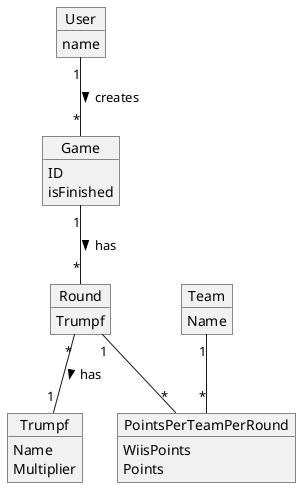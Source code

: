 @startuml ERD

object User {
    name
}

object Game {
    ID
    isFinished
}

object Team {
    Name
}

object Round {
    Trumpf
}

object PointsPerTeamPerRound {
    WiisPoints
    Points
}

object Trumpf {
    Name
    Multiplier
}

User "1" -- "*" Game : creates >
Game "1" -- "*" Round : has >
Round "*" -- "1" Trumpf : has >
Round "1" -- "*" PointsPerTeamPerRound
Team "1" -- "*" PointsPerTeamPerRound

@enduml